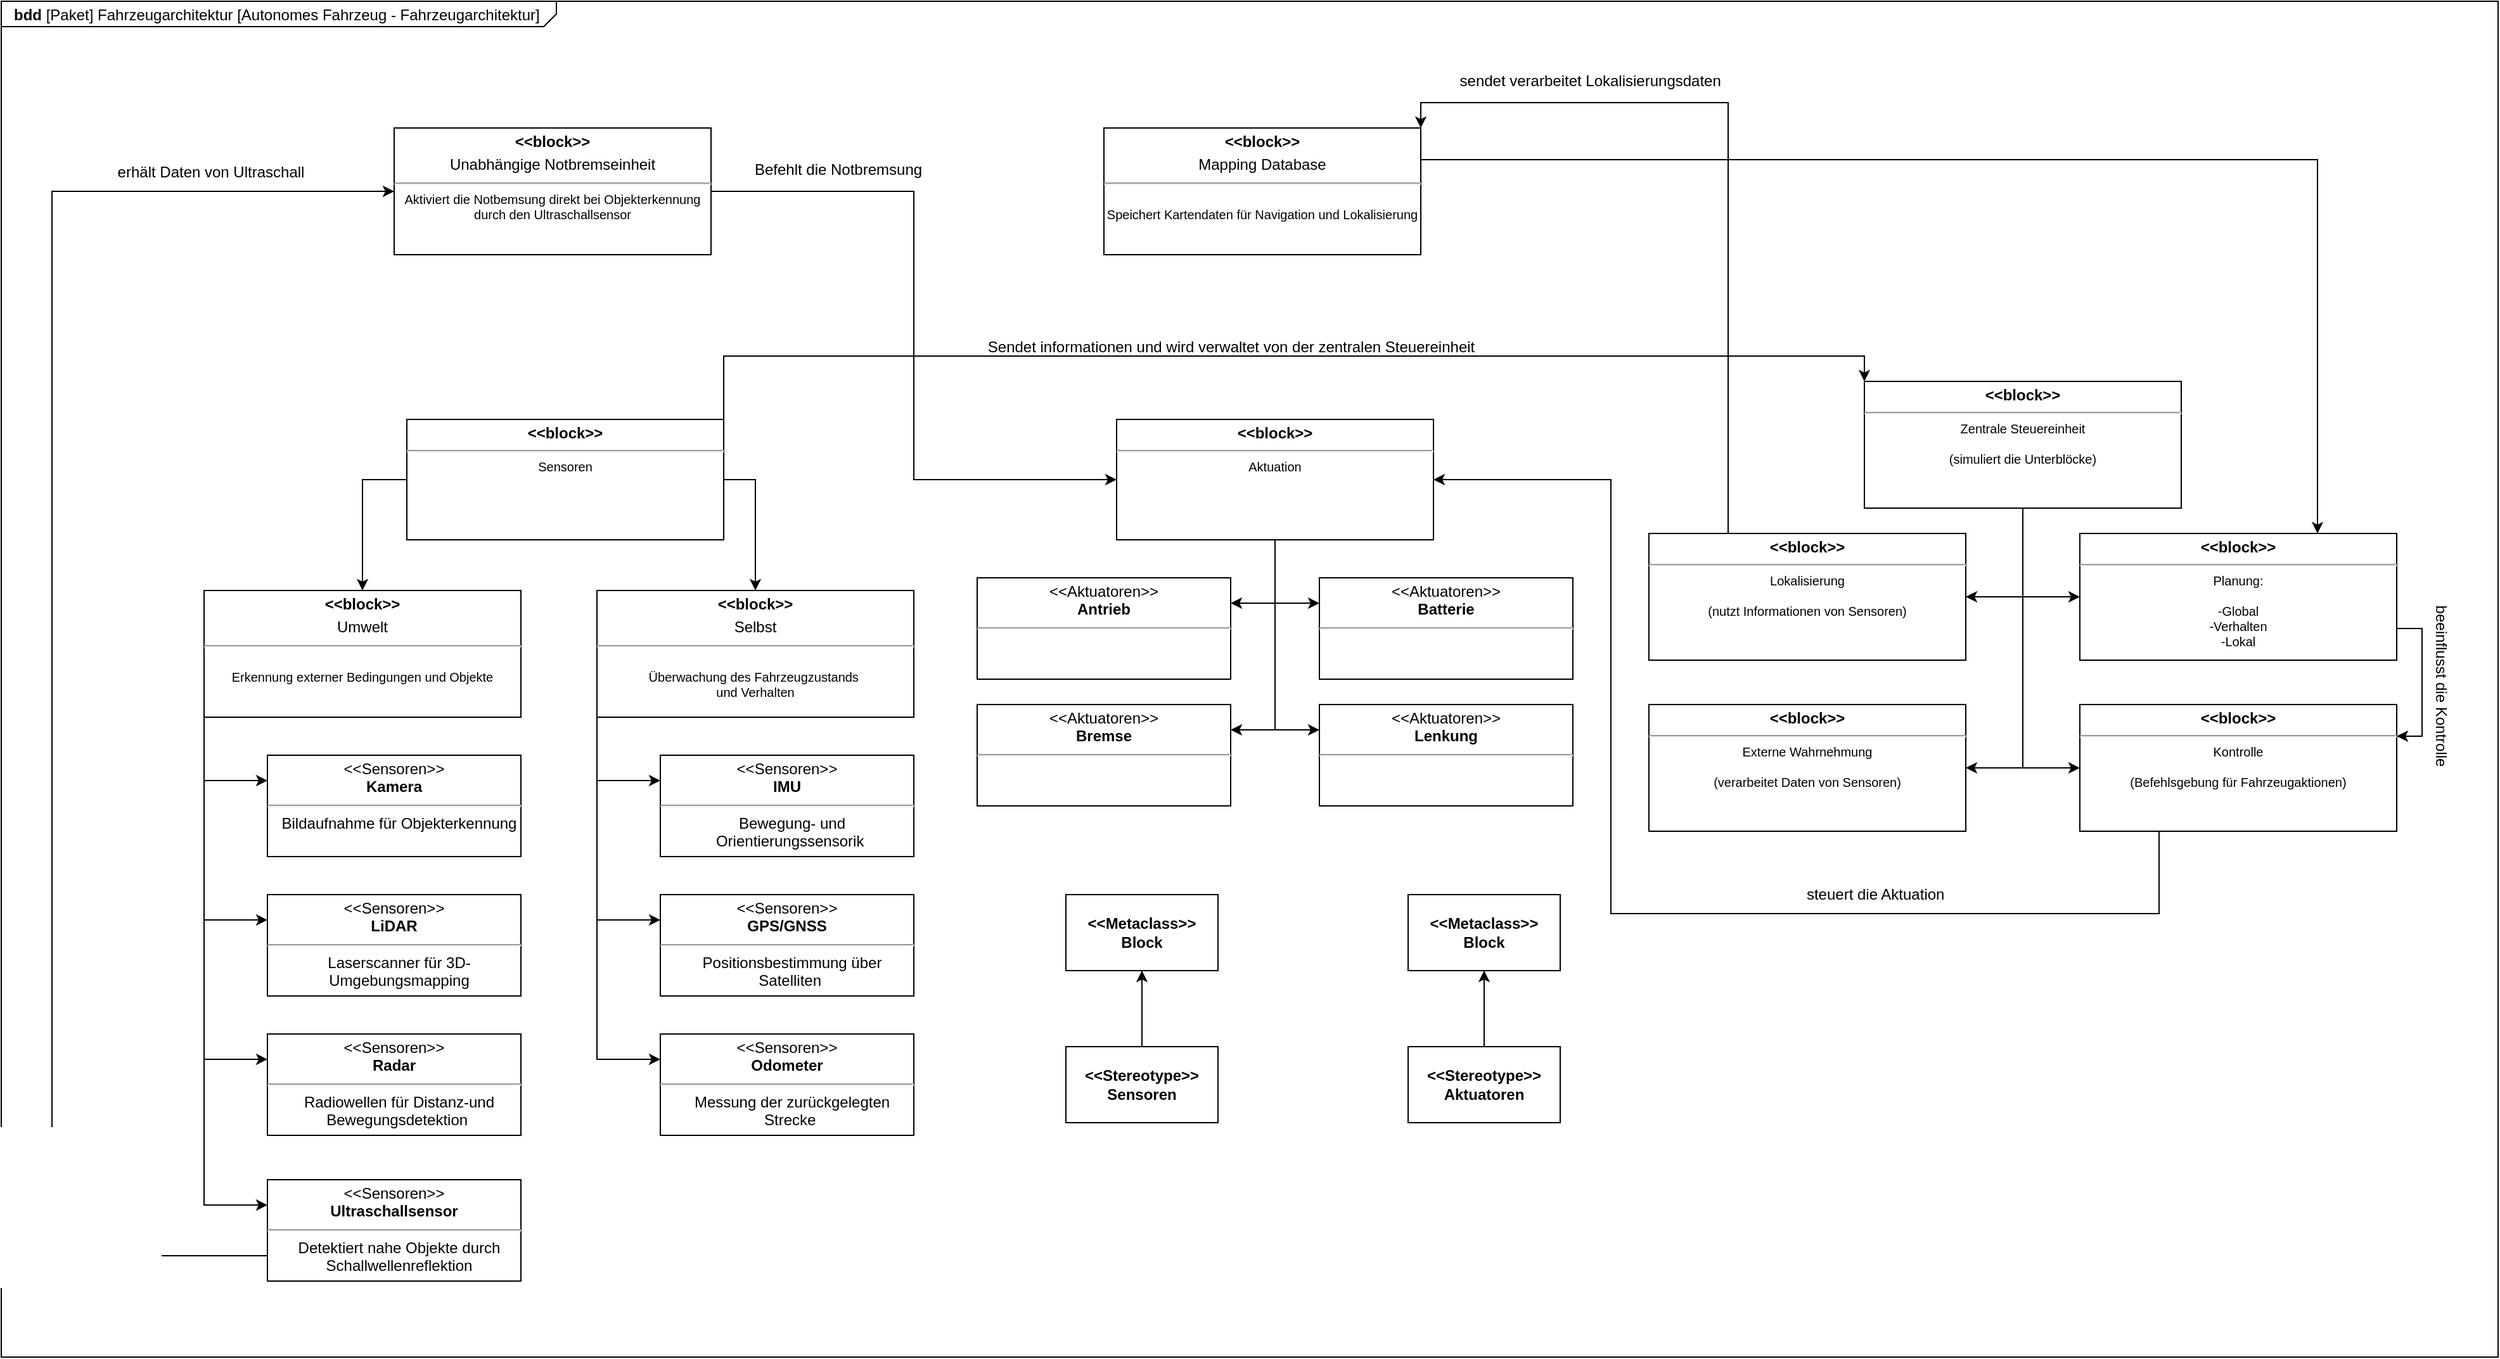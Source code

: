 <mxfile version="22.0.2" type="device">
  <diagram name="Seite-1" id="SFNpNc_GPeSLoSLg5a1m">
    <mxGraphModel dx="1348" dy="1782" grid="1" gridSize="10" guides="1" tooltips="1" connect="1" arrows="1" fold="1" page="1" pageScale="1" pageWidth="827" pageHeight="1169" math="0" shadow="0">
      <root>
        <mxCell id="0" />
        <mxCell id="1" parent="0" />
        <mxCell id="8gJjzuQxZDsccatCpBbz-8" value="&lt;p style=&quot;margin:0px;margin-top:4px;margin-left:10px;text-align:left;&quot;&gt;&lt;b&gt;bdd&lt;/b&gt;&amp;nbsp;[Paket] Fahrzeugarchitektur [Autonomes Fahrzeug - Fahrzeugarchitektur]&lt;/p&gt;" style="html=1;shape=mxgraph.sysml.package;labelX=438;align=left;spacingLeft=10;overflow=fill;recursiveResize=0;" parent="1" vertex="1">
          <mxGeometry x="-110" y="-470" width="1970" height="1070" as="geometry" />
        </mxCell>
        <mxCell id="rY-0M_vdPN1AG2mdfaWG-65" style="edgeStyle=orthogonalEdgeStyle;rounded=0;orthogonalLoop=1;jettySize=auto;html=1;exitX=1;exitY=0.5;exitDx=0;exitDy=0;" parent="1" source="rY-0M_vdPN1AG2mdfaWG-67" target="rY-0M_vdPN1AG2mdfaWG-71" edge="1">
          <mxGeometry relative="1" as="geometry" />
        </mxCell>
        <mxCell id="rY-0M_vdPN1AG2mdfaWG-66" style="edgeStyle=orthogonalEdgeStyle;rounded=0;orthogonalLoop=1;jettySize=auto;html=1;exitX=0;exitY=0.5;exitDx=0;exitDy=0;" parent="1" source="rY-0M_vdPN1AG2mdfaWG-67" target="rY-0M_vdPN1AG2mdfaWG-75" edge="1">
          <mxGeometry relative="1" as="geometry" />
        </mxCell>
        <mxCell id="rY-0M_vdPN1AG2mdfaWG-115" style="edgeStyle=orthogonalEdgeStyle;rounded=0;orthogonalLoop=1;jettySize=auto;html=1;exitX=1;exitY=0;exitDx=0;exitDy=0;entryX=0;entryY=0;entryDx=0;entryDy=0;" parent="1" source="rY-0M_vdPN1AG2mdfaWG-67" target="rY-0M_vdPN1AG2mdfaWG-107" edge="1">
          <mxGeometry relative="1" as="geometry" />
        </mxCell>
        <mxCell id="rY-0M_vdPN1AG2mdfaWG-67" value="&lt;p style=&quot;margin:0px;margin-top:4px;text-align:center;&quot;&gt;&lt;b style=&quot;border-color: var(--border-color);&quot;&gt;&amp;lt;&amp;lt;block&amp;gt;&amp;gt;&lt;/b&gt;&lt;br&gt;&lt;/p&gt;&lt;hr&gt;&lt;p style=&quot;font-size:10px;margin:0px;text-align:center;&quot;&gt;Sensoren&lt;/p&gt;" style="shape=rect;html=1;overflow=fill;whiteSpace=wrap;" parent="1" vertex="1">
          <mxGeometry x="210" y="-140" width="250" height="95" as="geometry" />
        </mxCell>
        <mxCell id="rY-0M_vdPN1AG2mdfaWG-68" style="edgeStyle=orthogonalEdgeStyle;rounded=0;orthogonalLoop=1;jettySize=auto;html=1;exitX=0;exitY=1;exitDx=0;exitDy=0;entryX=0;entryY=0.25;entryDx=0;entryDy=0;" parent="1" source="rY-0M_vdPN1AG2mdfaWG-71" target="rY-0M_vdPN1AG2mdfaWG-87" edge="1">
          <mxGeometry relative="1" as="geometry" />
        </mxCell>
        <mxCell id="rY-0M_vdPN1AG2mdfaWG-69" style="edgeStyle=orthogonalEdgeStyle;rounded=0;orthogonalLoop=1;jettySize=auto;html=1;exitX=0;exitY=1;exitDx=0;exitDy=0;entryX=0;entryY=0.25;entryDx=0;entryDy=0;" parent="1" source="rY-0M_vdPN1AG2mdfaWG-71" target="rY-0M_vdPN1AG2mdfaWG-88" edge="1">
          <mxGeometry relative="1" as="geometry" />
        </mxCell>
        <mxCell id="rY-0M_vdPN1AG2mdfaWG-70" style="edgeStyle=orthogonalEdgeStyle;rounded=0;orthogonalLoop=1;jettySize=auto;html=1;exitX=0;exitY=1;exitDx=0;exitDy=0;entryX=0;entryY=0.25;entryDx=0;entryDy=0;" parent="1" source="rY-0M_vdPN1AG2mdfaWG-71" target="rY-0M_vdPN1AG2mdfaWG-89" edge="1">
          <mxGeometry relative="1" as="geometry" />
        </mxCell>
        <mxCell id="rY-0M_vdPN1AG2mdfaWG-71" value="&lt;p style=&quot;margin:0px;margin-top:4px;text-align:center;&quot;&gt;&lt;b style=&quot;border-color: var(--border-color);&quot;&gt;&amp;lt;&amp;lt;block&amp;gt;&amp;gt;&lt;/b&gt;&lt;br&gt;&lt;/p&gt;&lt;p style=&quot;margin:0px;margin-top:4px;text-align:center;&quot;&gt;Selbst&lt;/p&gt;&lt;hr&gt;&lt;p style=&quot;font-size:10px;margin:0px;text-align:center;&quot;&gt;&lt;br&gt;&lt;/p&gt;&lt;p style=&quot;font-size:10px;margin:0px;text-align:center;&quot;&gt;Überwachung des Fahrzeugzustands&amp;nbsp;&lt;/p&gt;&lt;p style=&quot;font-size:10px;margin:0px;text-align:center;&quot;&gt;und Verhalten&lt;/p&gt;&lt;p style=&quot;font-size:10px;margin:0px;text-align:center;&quot;&gt;&lt;br&gt;&lt;/p&gt;" style="shape=rect;html=1;overflow=fill;whiteSpace=wrap;" parent="1" vertex="1">
          <mxGeometry x="360" y="-5" width="250" height="100" as="geometry" />
        </mxCell>
        <mxCell id="rY-0M_vdPN1AG2mdfaWG-72" style="edgeStyle=orthogonalEdgeStyle;rounded=0;orthogonalLoop=1;jettySize=auto;html=1;exitX=0;exitY=1;exitDx=0;exitDy=0;entryX=0;entryY=0.25;entryDx=0;entryDy=0;" parent="1" source="rY-0M_vdPN1AG2mdfaWG-75" target="rY-0M_vdPN1AG2mdfaWG-90" edge="1">
          <mxGeometry relative="1" as="geometry" />
        </mxCell>
        <mxCell id="rY-0M_vdPN1AG2mdfaWG-73" style="edgeStyle=orthogonalEdgeStyle;rounded=0;orthogonalLoop=1;jettySize=auto;html=1;exitX=0;exitY=1;exitDx=0;exitDy=0;entryX=0;entryY=0.25;entryDx=0;entryDy=0;" parent="1" source="rY-0M_vdPN1AG2mdfaWG-75" target="rY-0M_vdPN1AG2mdfaWG-91" edge="1">
          <mxGeometry relative="1" as="geometry" />
        </mxCell>
        <mxCell id="rY-0M_vdPN1AG2mdfaWG-74" style="edgeStyle=orthogonalEdgeStyle;rounded=0;orthogonalLoop=1;jettySize=auto;html=1;exitX=0;exitY=1;exitDx=0;exitDy=0;entryX=0;entryY=0.25;entryDx=0;entryDy=0;" parent="1" source="rY-0M_vdPN1AG2mdfaWG-75" target="rY-0M_vdPN1AG2mdfaWG-92" edge="1">
          <mxGeometry relative="1" as="geometry" />
        </mxCell>
        <mxCell id="8gJjzuQxZDsccatCpBbz-3" style="edgeStyle=orthogonalEdgeStyle;rounded=0;orthogonalLoop=1;jettySize=auto;html=1;exitX=0;exitY=1;exitDx=0;exitDy=0;entryX=0;entryY=0.25;entryDx=0;entryDy=0;" parent="1" source="rY-0M_vdPN1AG2mdfaWG-75" target="8gJjzuQxZDsccatCpBbz-2" edge="1">
          <mxGeometry relative="1" as="geometry" />
        </mxCell>
        <mxCell id="rY-0M_vdPN1AG2mdfaWG-75" value="&lt;p style=&quot;margin:0px;margin-top:4px;text-align:center;&quot;&gt;&lt;b style=&quot;border-color: var(--border-color);&quot;&gt;&amp;lt;&amp;lt;block&amp;gt;&amp;gt;&lt;/b&gt;&lt;br&gt;&lt;/p&gt;&lt;p style=&quot;margin:0px;margin-top:4px;text-align:center;&quot;&gt;Umwelt&lt;/p&gt;&lt;hr&gt;&lt;p style=&quot;font-size:10px;margin:0px;text-align:center;&quot;&gt;&lt;br&gt;&lt;/p&gt;&lt;p style=&quot;font-size:10px;margin:0px;text-align:center;&quot;&gt;Erkennung externer Bedingungen und Objekte&lt;/p&gt;" style="shape=rect;html=1;overflow=fill;whiteSpace=wrap;" parent="1" vertex="1">
          <mxGeometry x="50" y="-5" width="250" height="100" as="geometry" />
        </mxCell>
        <mxCell id="rY-0M_vdPN1AG2mdfaWG-77" style="edgeStyle=orthogonalEdgeStyle;rounded=0;orthogonalLoop=1;jettySize=auto;html=1;exitX=0.5;exitY=1;exitDx=0;exitDy=0;entryX=0;entryY=0.25;entryDx=0;entryDy=0;" parent="1" source="rY-0M_vdPN1AG2mdfaWG-81" target="rY-0M_vdPN1AG2mdfaWG-96" edge="1">
          <mxGeometry relative="1" as="geometry" />
        </mxCell>
        <mxCell id="rY-0M_vdPN1AG2mdfaWG-78" style="edgeStyle=orthogonalEdgeStyle;rounded=0;orthogonalLoop=1;jettySize=auto;html=1;exitX=0.5;exitY=1;exitDx=0;exitDy=0;entryX=0;entryY=0.25;entryDx=0;entryDy=0;" parent="1" source="rY-0M_vdPN1AG2mdfaWG-81" target="rY-0M_vdPN1AG2mdfaWG-94" edge="1">
          <mxGeometry relative="1" as="geometry" />
        </mxCell>
        <mxCell id="rY-0M_vdPN1AG2mdfaWG-79" style="edgeStyle=orthogonalEdgeStyle;rounded=0;orthogonalLoop=1;jettySize=auto;html=1;exitX=0.5;exitY=1;exitDx=0;exitDy=0;entryX=1;entryY=0.25;entryDx=0;entryDy=0;" parent="1" source="rY-0M_vdPN1AG2mdfaWG-81" target="rY-0M_vdPN1AG2mdfaWG-93" edge="1">
          <mxGeometry relative="1" as="geometry" />
        </mxCell>
        <mxCell id="rY-0M_vdPN1AG2mdfaWG-80" style="edgeStyle=orthogonalEdgeStyle;rounded=0;orthogonalLoop=1;jettySize=auto;html=1;exitX=0.5;exitY=1;exitDx=0;exitDy=0;entryX=1;entryY=0.25;entryDx=0;entryDy=0;" parent="1" source="rY-0M_vdPN1AG2mdfaWG-81" target="rY-0M_vdPN1AG2mdfaWG-95" edge="1">
          <mxGeometry relative="1" as="geometry" />
        </mxCell>
        <mxCell id="rY-0M_vdPN1AG2mdfaWG-81" value="&lt;p style=&quot;margin:0px;margin-top:4px;text-align:center;&quot;&gt;&lt;b style=&quot;border-color: var(--border-color);&quot;&gt;&amp;lt;&amp;lt;block&amp;gt;&amp;gt;&lt;/b&gt;&lt;br&gt;&lt;/p&gt;&lt;hr&gt;&lt;p style=&quot;font-size:10px;margin:0px;text-align:center;&quot;&gt;Aktuation&lt;/p&gt;" style="shape=rect;html=1;overflow=fill;whiteSpace=wrap;" parent="1" vertex="1">
          <mxGeometry x="770" y="-140" width="250" height="95" as="geometry" />
        </mxCell>
        <mxCell id="rY-0M_vdPN1AG2mdfaWG-119" style="edgeStyle=orthogonalEdgeStyle;rounded=0;orthogonalLoop=1;jettySize=auto;html=1;exitX=1;exitY=0.25;exitDx=0;exitDy=0;entryX=0.75;entryY=0;entryDx=0;entryDy=0;" parent="1" source="rY-0M_vdPN1AG2mdfaWG-86" target="rY-0M_vdPN1AG2mdfaWG-99" edge="1">
          <mxGeometry relative="1" as="geometry" />
        </mxCell>
        <mxCell id="rY-0M_vdPN1AG2mdfaWG-86" value="&lt;p style=&quot;margin:0px;margin-top:4px;text-align:center;&quot;&gt;&lt;b style=&quot;border-color: var(--border-color);&quot;&gt;&amp;lt;&amp;lt;block&amp;gt;&amp;gt;&lt;/b&gt;&lt;br&gt;&lt;/p&gt;&lt;p style=&quot;margin:0px;margin-top:4px;text-align:center;&quot;&gt;Mapping Database&lt;/p&gt;&lt;hr&gt;&lt;p style=&quot;font-size:10px;margin:0px;text-align:center;&quot;&gt;&lt;br&gt;&lt;/p&gt;&lt;p style=&quot;font-size:10px;margin:0px;text-align:center;&quot;&gt;Speichert Kartendaten für Navigation und Lokalisierung&lt;/p&gt;" style="shape=rect;html=1;overflow=fill;whiteSpace=wrap;" parent="1" vertex="1">
          <mxGeometry x="760" y="-370" width="250" height="100" as="geometry" />
        </mxCell>
        <mxCell id="rY-0M_vdPN1AG2mdfaWG-87" value="&lt;p style=&quot;margin:0px;margin-top:4px;text-align:center;&quot;&gt;&amp;lt;&amp;lt;Sensoren&amp;gt;&amp;gt;&lt;br&gt;&lt;b&gt;IMU&lt;/b&gt;&lt;/p&gt;&lt;hr&gt;&lt;p style=&quot;margin:0px;margin-left:8px;text-align:center;&quot;&gt;Bewegung- und Orientierungssensorik&amp;nbsp;&lt;/p&gt;" style="shape=rect;html=1;overflow=fill;whiteSpace=wrap;align=center;" parent="1" vertex="1">
          <mxGeometry x="410" y="125" width="200" height="80" as="geometry" />
        </mxCell>
        <mxCell id="rY-0M_vdPN1AG2mdfaWG-88" value="&lt;p style=&quot;margin:0px;margin-top:4px;text-align:center;&quot;&gt;&amp;lt;&amp;lt;Sensoren&amp;gt;&amp;gt;&lt;br&gt;&lt;b&gt;GPS/GNSS&lt;/b&gt;&lt;/p&gt;&lt;hr&gt;&lt;p style=&quot;margin:0px;margin-left:8px;text-align:center;&quot;&gt;Positionsbestimmung über Satelliten&amp;nbsp;&lt;/p&gt;" style="shape=rect;html=1;overflow=fill;whiteSpace=wrap;align=center;" parent="1" vertex="1">
          <mxGeometry x="410" y="235" width="200" height="80" as="geometry" />
        </mxCell>
        <mxCell id="rY-0M_vdPN1AG2mdfaWG-89" value="&lt;p style=&quot;margin:0px;margin-top:4px;text-align:center;&quot;&gt;&amp;lt;&amp;lt;Sensoren&amp;gt;&amp;gt;&lt;br&gt;&lt;b&gt;Odometer&lt;/b&gt;&lt;/p&gt;&lt;hr&gt;&lt;p style=&quot;margin:0px;margin-left:8px;text-align:center;&quot;&gt;Messung der zurückgelegten Strecke&amp;nbsp;&lt;/p&gt;" style="shape=rect;html=1;overflow=fill;whiteSpace=wrap;align=center;" parent="1" vertex="1">
          <mxGeometry x="410" y="345" width="200" height="80" as="geometry" />
        </mxCell>
        <mxCell id="rY-0M_vdPN1AG2mdfaWG-90" value="&lt;p style=&quot;margin:0px;margin-top:4px;text-align:center;&quot;&gt;&amp;lt;&amp;lt;Sensoren&amp;gt;&amp;gt;&lt;br&gt;&lt;b&gt;Radar&lt;/b&gt;&lt;/p&gt;&lt;hr&gt;&lt;p style=&quot;margin:0px;margin-left:8px;text-align:center;&quot;&gt;Radiowellen für Distanz-und Bewegungsdetektion&amp;nbsp;&lt;/p&gt;" style="shape=rect;html=1;overflow=fill;whiteSpace=wrap;align=center;" parent="1" vertex="1">
          <mxGeometry x="100" y="345" width="200" height="80" as="geometry" />
        </mxCell>
        <mxCell id="rY-0M_vdPN1AG2mdfaWG-91" value="&lt;p style=&quot;margin:0px;margin-top:4px;text-align:center;&quot;&gt;&amp;lt;&amp;lt;Sensoren&amp;gt;&amp;gt;&lt;br&gt;&lt;b&gt;LiDAR&lt;/b&gt;&lt;/p&gt;&lt;hr&gt;&lt;p style=&quot;margin:0px;margin-left:8px;text-align:center;&quot;&gt;Laserscanner für 3D-Umgebungsmapping&lt;/p&gt;" style="shape=rect;html=1;overflow=fill;whiteSpace=wrap;align=center;" parent="1" vertex="1">
          <mxGeometry x="100" y="235" width="200" height="80" as="geometry" />
        </mxCell>
        <mxCell id="rY-0M_vdPN1AG2mdfaWG-92" value="&lt;p style=&quot;margin:0px;margin-top:4px;text-align:center;&quot;&gt;&amp;lt;&amp;lt;Sensoren&amp;gt;&amp;gt;&lt;br&gt;&lt;b&gt;Kamera&lt;/b&gt;&lt;/p&gt;&lt;hr&gt;&lt;p style=&quot;margin:0px;margin-left:8px;text-align:center;&quot;&gt;Bildaufnahme für Objekterkennung&lt;/p&gt;&lt;p style=&quot;margin:0px;margin-left:8px;text-align:left;&quot;&gt;&lt;br&gt;&lt;/p&gt;" style="shape=rect;html=1;overflow=fill;whiteSpace=wrap;align=center;" parent="1" vertex="1">
          <mxGeometry x="100" y="125" width="200" height="80" as="geometry" />
        </mxCell>
        <mxCell id="rY-0M_vdPN1AG2mdfaWG-93" value="&lt;p style=&quot;margin:0px;margin-top:4px;text-align:center;&quot;&gt;&amp;lt;&amp;lt;Aktuatoren&amp;gt;&amp;gt;&lt;br&gt;&lt;b&gt;Antrieb&lt;/b&gt;&lt;/p&gt;&lt;hr&gt;&lt;p style=&quot;margin:0px;margin-left:8px;text-align:center;&quot;&gt;&lt;br&gt;&lt;/p&gt;" style="shape=rect;html=1;overflow=fill;whiteSpace=wrap;align=center;" parent="1" vertex="1">
          <mxGeometry x="660" y="-15" width="200" height="80" as="geometry" />
        </mxCell>
        <mxCell id="rY-0M_vdPN1AG2mdfaWG-94" value="&lt;p style=&quot;margin:0px;margin-top:4px;text-align:center;&quot;&gt;&amp;lt;&amp;lt;Aktuatoren&amp;gt;&amp;gt;&lt;br&gt;&lt;b&gt;Batterie&lt;/b&gt;&lt;/p&gt;&lt;hr&gt;&lt;p style=&quot;margin:0px;margin-left:8px;text-align:center;&quot;&gt;&lt;br&gt;&lt;/p&gt;" style="shape=rect;html=1;overflow=fill;whiteSpace=wrap;align=center;" parent="1" vertex="1">
          <mxGeometry x="930" y="-15" width="200" height="80" as="geometry" />
        </mxCell>
        <mxCell id="rY-0M_vdPN1AG2mdfaWG-95" value="&lt;p style=&quot;margin:0px;margin-top:4px;text-align:center;&quot;&gt;&amp;lt;&amp;lt;Aktuatoren&amp;gt;&amp;gt;&lt;br&gt;&lt;b&gt;Bremse&lt;/b&gt;&lt;/p&gt;&lt;hr&gt;&lt;p style=&quot;margin:0px;margin-left:8px;text-align:center;&quot;&gt;&lt;br&gt;&lt;/p&gt;" style="shape=rect;html=1;overflow=fill;whiteSpace=wrap;align=center;" parent="1" vertex="1">
          <mxGeometry x="660" y="85" width="200" height="80" as="geometry" />
        </mxCell>
        <mxCell id="rY-0M_vdPN1AG2mdfaWG-96" value="&lt;p style=&quot;margin:0px;margin-top:4px;text-align:center;&quot;&gt;&amp;lt;&amp;lt;Aktuatoren&amp;gt;&amp;gt;&lt;br&gt;&lt;b&gt;Lenkung&lt;/b&gt;&lt;/p&gt;&lt;hr&gt;&lt;p style=&quot;margin:0px;margin-left:8px;text-align:center;&quot;&gt;&lt;br&gt;&lt;/p&gt;" style="shape=rect;html=1;overflow=fill;whiteSpace=wrap;align=center;" parent="1" vertex="1">
          <mxGeometry x="930" y="85" width="200" height="80" as="geometry" />
        </mxCell>
        <mxCell id="JTz56TX5UtIVMw5fveho-1" style="edgeStyle=orthogonalEdgeStyle;rounded=0;orthogonalLoop=1;jettySize=auto;html=1;exitX=0.25;exitY=1;exitDx=0;exitDy=0;entryX=1;entryY=0.5;entryDx=0;entryDy=0;" parent="1" source="rY-0M_vdPN1AG2mdfaWG-98" target="rY-0M_vdPN1AG2mdfaWG-81" edge="1">
          <mxGeometry relative="1" as="geometry">
            <Array as="points">
              <mxPoint x="1592" y="250" />
              <mxPoint x="1160" y="250" />
              <mxPoint x="1160" y="-92" />
            </Array>
          </mxGeometry>
        </mxCell>
        <mxCell id="rY-0M_vdPN1AG2mdfaWG-98" value="&lt;p style=&quot;margin:0px;margin-top:4px;text-align:center;&quot;&gt;&lt;b style=&quot;border-color: var(--border-color);&quot;&gt;&amp;lt;&amp;lt;block&amp;gt;&amp;gt;&lt;/b&gt;&lt;br&gt;&lt;/p&gt;&lt;hr&gt;&lt;p style=&quot;font-size:10px;margin:0px;text-align:center;&quot;&gt;Kontrolle&lt;/p&gt;&lt;p style=&quot;font-size:10px;margin:0px;text-align:center;&quot;&gt;&lt;br&gt;&lt;/p&gt;&lt;p style=&quot;font-size:10px;margin:0px;text-align:center;&quot;&gt;(Befehlsgebung für Fahrzeugaktionen)&lt;br&gt;&lt;/p&gt;" style="shape=rect;html=1;overflow=fill;whiteSpace=wrap;" parent="1" vertex="1">
          <mxGeometry x="1530" y="85" width="250" height="100" as="geometry" />
        </mxCell>
        <mxCell id="rY-0M_vdPN1AG2mdfaWG-120" style="edgeStyle=orthogonalEdgeStyle;rounded=0;orthogonalLoop=1;jettySize=auto;html=1;exitX=1;exitY=0.75;exitDx=0;exitDy=0;entryX=1;entryY=0.25;entryDx=0;entryDy=0;" parent="1" source="rY-0M_vdPN1AG2mdfaWG-99" target="rY-0M_vdPN1AG2mdfaWG-98" edge="1">
          <mxGeometry relative="1" as="geometry" />
        </mxCell>
        <mxCell id="rY-0M_vdPN1AG2mdfaWG-99" value="&lt;p style=&quot;margin:0px;margin-top:4px;text-align:center;&quot;&gt;&lt;b style=&quot;border-color: var(--border-color);&quot;&gt;&amp;lt;&amp;lt;block&amp;gt;&amp;gt;&lt;/b&gt;&lt;br&gt;&lt;/p&gt;&lt;hr&gt;&lt;p style=&quot;font-size:10px;margin:0px;text-align:center;&quot;&gt;Planung:&lt;/p&gt;&lt;p style=&quot;font-size:10px;margin:0px;text-align:center;&quot;&gt;&lt;br&gt;&lt;/p&gt;&lt;p style=&quot;font-size:10px;margin:0px;text-align:center;&quot;&gt;-Global&lt;/p&gt;&lt;p style=&quot;font-size:10px;margin:0px;text-align:center;&quot;&gt;-Verhalten&lt;/p&gt;&lt;p style=&quot;font-size:10px;margin:0px;text-align:center;&quot;&gt;-Lokal&lt;/p&gt;" style="shape=rect;html=1;overflow=fill;whiteSpace=wrap;" parent="1" vertex="1">
          <mxGeometry x="1530" y="-50" width="250" height="100" as="geometry" />
        </mxCell>
        <mxCell id="rY-0M_vdPN1AG2mdfaWG-117" style="edgeStyle=orthogonalEdgeStyle;rounded=0;orthogonalLoop=1;jettySize=auto;html=1;exitX=0.25;exitY=0;exitDx=0;exitDy=0;entryX=1;entryY=0;entryDx=0;entryDy=0;" parent="1" source="rY-0M_vdPN1AG2mdfaWG-101" target="rY-0M_vdPN1AG2mdfaWG-86" edge="1">
          <mxGeometry relative="1" as="geometry" />
        </mxCell>
        <mxCell id="rY-0M_vdPN1AG2mdfaWG-101" value="&lt;p style=&quot;margin:0px;margin-top:4px;text-align:center;&quot;&gt;&lt;b style=&quot;border-color: var(--border-color);&quot;&gt;&amp;lt;&amp;lt;block&amp;gt;&amp;gt;&lt;/b&gt;&lt;br&gt;&lt;/p&gt;&lt;hr&gt;&lt;p style=&quot;font-size:10px;margin:0px;text-align:center;&quot;&gt;Lokalisierung&lt;/p&gt;&lt;p style=&quot;font-size:10px;margin:0px;text-align:center;&quot;&gt;&lt;br&gt;&lt;/p&gt;&lt;p style=&quot;font-size:10px;margin:0px;text-align:center;&quot;&gt;(nutzt Informationen von Sensoren)&lt;/p&gt;" style="shape=rect;html=1;overflow=fill;whiteSpace=wrap;" parent="1" vertex="1">
          <mxGeometry x="1190" y="-50" width="250" height="100" as="geometry" />
        </mxCell>
        <mxCell id="rY-0M_vdPN1AG2mdfaWG-102" style="edgeStyle=orthogonalEdgeStyle;rounded=0;orthogonalLoop=1;jettySize=auto;html=1;exitX=0.5;exitY=1;exitDx=0;exitDy=0;entryX=0;entryY=0.5;entryDx=0;entryDy=0;" parent="1" source="rY-0M_vdPN1AG2mdfaWG-107" target="rY-0M_vdPN1AG2mdfaWG-98" edge="1">
          <mxGeometry relative="1" as="geometry" />
        </mxCell>
        <mxCell id="rY-0M_vdPN1AG2mdfaWG-104" style="edgeStyle=orthogonalEdgeStyle;rounded=0;orthogonalLoop=1;jettySize=auto;html=1;exitX=0.5;exitY=1;exitDx=0;exitDy=0;entryX=0;entryY=0.5;entryDx=0;entryDy=0;" parent="1" source="rY-0M_vdPN1AG2mdfaWG-107" target="rY-0M_vdPN1AG2mdfaWG-99" edge="1">
          <mxGeometry relative="1" as="geometry" />
        </mxCell>
        <mxCell id="rY-0M_vdPN1AG2mdfaWG-105" style="edgeStyle=orthogonalEdgeStyle;rounded=0;orthogonalLoop=1;jettySize=auto;html=1;exitX=0.5;exitY=1;exitDx=0;exitDy=0;entryX=1;entryY=0.5;entryDx=0;entryDy=0;" parent="1" source="rY-0M_vdPN1AG2mdfaWG-107" target="rY-0M_vdPN1AG2mdfaWG-101" edge="1">
          <mxGeometry relative="1" as="geometry" />
        </mxCell>
        <mxCell id="rY-0M_vdPN1AG2mdfaWG-124" style="edgeStyle=orthogonalEdgeStyle;rounded=0;orthogonalLoop=1;jettySize=auto;html=1;exitX=0.5;exitY=1;exitDx=0;exitDy=0;entryX=1;entryY=0.5;entryDx=0;entryDy=0;" parent="1" source="rY-0M_vdPN1AG2mdfaWG-107" target="rY-0M_vdPN1AG2mdfaWG-108" edge="1">
          <mxGeometry relative="1" as="geometry" />
        </mxCell>
        <mxCell id="rY-0M_vdPN1AG2mdfaWG-107" value="&lt;p style=&quot;margin:0px;margin-top:4px;text-align:center;&quot;&gt;&lt;b style=&quot;border-color: var(--border-color);&quot;&gt;&amp;lt;&amp;lt;block&amp;gt;&amp;gt;&lt;/b&gt;&lt;br&gt;&lt;/p&gt;&lt;hr&gt;&lt;p style=&quot;font-size:10px;margin:0px;text-align:center;&quot;&gt;Zentrale Steuereinheit&lt;/p&gt;&lt;p style=&quot;font-size:10px;margin:0px;text-align:center;&quot;&gt;&lt;br&gt;&lt;/p&gt;&lt;p style=&quot;font-size:10px;margin:0px;text-align:center;&quot;&gt;(simuliert die Unterblöcke)&lt;/p&gt;" style="shape=rect;html=1;overflow=fill;whiteSpace=wrap;" parent="1" vertex="1">
          <mxGeometry x="1360" y="-170" width="250" height="100" as="geometry" />
        </mxCell>
        <mxCell id="rY-0M_vdPN1AG2mdfaWG-108" value="&lt;p style=&quot;margin:0px;margin-top:4px;text-align:center;&quot;&gt;&lt;b style=&quot;border-color: var(--border-color);&quot;&gt;&amp;lt;&amp;lt;block&amp;gt;&amp;gt;&lt;/b&gt;&lt;br&gt;&lt;/p&gt;&lt;hr&gt;&lt;p style=&quot;font-size:10px;margin:0px;text-align:center;&quot;&gt;Externe Wahrnehmung&lt;/p&gt;&lt;p style=&quot;font-size:10px;margin:0px;text-align:center;&quot;&gt;&lt;br&gt;&lt;/p&gt;&lt;p style=&quot;font-size:10px;margin:0px;text-align:center;&quot;&gt;(verarbeitet Daten von Sensoren)&lt;/p&gt;" style="shape=rect;html=1;overflow=fill;whiteSpace=wrap;" parent="1" vertex="1">
          <mxGeometry x="1190" y="85" width="250" height="100" as="geometry" />
        </mxCell>
        <mxCell id="rY-0M_vdPN1AG2mdfaWG-114" value="Sendet informationen und wird verwaltet von der zentralen Steuereinheit" style="text;html=1;align=center;verticalAlign=middle;resizable=0;points=[];autosize=1;strokeColor=none;fillColor=none;" parent="1" vertex="1">
          <mxGeometry x="655" y="-212" width="410" height="30" as="geometry" />
        </mxCell>
        <mxCell id="rY-0M_vdPN1AG2mdfaWG-118" value="sendet verarbeitet Lokalisierungsdaten&amp;nbsp;&lt;br&gt;" style="text;html=1;align=center;verticalAlign=middle;resizable=0;points=[];autosize=1;strokeColor=none;fillColor=none;" parent="1" vertex="1">
          <mxGeometry x="1030" y="-422" width="230" height="30" as="geometry" />
        </mxCell>
        <mxCell id="rY-0M_vdPN1AG2mdfaWG-121" value="beeinflusst die Kontrolle" style="text;html=1;align=center;verticalAlign=middle;resizable=0;points=[];autosize=1;strokeColor=none;fillColor=none;rotation=90;" parent="1" vertex="1">
          <mxGeometry x="1740" y="55" width="150" height="30" as="geometry" />
        </mxCell>
        <mxCell id="rY-0M_vdPN1AG2mdfaWG-123" value="steuert die Aktuation&amp;nbsp;&lt;br&gt;" style="text;html=1;align=center;verticalAlign=middle;resizable=0;points=[];autosize=1;strokeColor=none;fillColor=none;" parent="1" vertex="1">
          <mxGeometry x="1300" y="220" width="140" height="30" as="geometry" />
        </mxCell>
        <mxCell id="8gJjzuQxZDsccatCpBbz-5" style="edgeStyle=orthogonalEdgeStyle;rounded=0;orthogonalLoop=1;jettySize=auto;html=1;exitX=1;exitY=0.5;exitDx=0;exitDy=0;entryX=0;entryY=0.5;entryDx=0;entryDy=0;" parent="1" source="8gJjzuQxZDsccatCpBbz-1" target="rY-0M_vdPN1AG2mdfaWG-81" edge="1">
          <mxGeometry relative="1" as="geometry" />
        </mxCell>
        <mxCell id="8gJjzuQxZDsccatCpBbz-1" value="&lt;p style=&quot;margin:0px;margin-top:4px;text-align:center;&quot;&gt;&lt;b&gt;&amp;lt;&amp;lt;block&amp;gt;&amp;gt;&lt;/b&gt;&lt;/p&gt;&lt;p style=&quot;margin:0px;margin-top:4px;text-align:center;&quot;&gt;Unabhängige Notbremseinheit&lt;br&gt;&lt;/p&gt;&lt;hr&gt;&lt;p style=&quot;font-size:10px;margin:0px;text-align:center;&quot;&gt;Aktiviert die Notbemsung direkt bei Objekterkennung durch den Ultraschallsensor&lt;/p&gt;" style="shape=rect;html=1;overflow=fill;whiteSpace=wrap;" parent="1" vertex="1">
          <mxGeometry x="200" y="-370" width="250" height="100" as="geometry" />
        </mxCell>
        <mxCell id="8gJjzuQxZDsccatCpBbz-4" style="edgeStyle=orthogonalEdgeStyle;rounded=0;orthogonalLoop=1;jettySize=auto;html=1;exitX=0;exitY=0.75;exitDx=0;exitDy=0;entryX=0;entryY=0.5;entryDx=0;entryDy=0;" parent="1" source="8gJjzuQxZDsccatCpBbz-2" target="8gJjzuQxZDsccatCpBbz-1" edge="1">
          <mxGeometry relative="1" as="geometry">
            <Array as="points">
              <mxPoint x="-70" y="520" />
              <mxPoint x="-70" y="-320" />
            </Array>
          </mxGeometry>
        </mxCell>
        <mxCell id="8gJjzuQxZDsccatCpBbz-2" value="&lt;p style=&quot;margin:0px;margin-top:4px;text-align:center;&quot;&gt;&amp;lt;&amp;lt;Sensoren&amp;gt;&amp;gt;&lt;br&gt;&lt;b&gt;Ultraschallsensor&lt;/b&gt;&lt;/p&gt;&lt;hr&gt;&lt;p style=&quot;margin:0px;margin-left:8px;text-align:center;&quot;&gt;Detektiert nahe Objekte durch Schallwellenreflektion&lt;/p&gt;" style="shape=rect;html=1;overflow=fill;whiteSpace=wrap;align=center;" parent="1" vertex="1">
          <mxGeometry x="100" y="460" width="200" height="80" as="geometry" />
        </mxCell>
        <mxCell id="8gJjzuQxZDsccatCpBbz-6" value="erhält Daten von Ultraschall" style="text;html=1;align=center;verticalAlign=middle;resizable=0;points=[];autosize=1;strokeColor=none;fillColor=none;" parent="1" vertex="1">
          <mxGeometry x="-30" y="-350" width="170" height="30" as="geometry" />
        </mxCell>
        <mxCell id="8gJjzuQxZDsccatCpBbz-7" value="Befehlt die Notbremsung" style="text;html=1;align=center;verticalAlign=middle;resizable=0;points=[];autosize=1;strokeColor=none;fillColor=none;" parent="1" vertex="1">
          <mxGeometry x="470" y="-352" width="160" height="30" as="geometry" />
        </mxCell>
        <mxCell id="63vM2cOarJ364BNJl-5r-1" value="&amp;lt;&amp;lt;Metaclass&amp;gt;&amp;gt;&lt;br&gt;Block" style="shape=rect;fontStyle=1;html=1;whiteSpace=wrap;align=center;" parent="1" vertex="1">
          <mxGeometry x="730" y="235" width="120" height="60" as="geometry" />
        </mxCell>
        <mxCell id="63vM2cOarJ364BNJl-5r-7" style="edgeStyle=orthogonalEdgeStyle;rounded=0;orthogonalLoop=1;jettySize=auto;html=1;entryX=0.5;entryY=1;entryDx=0;entryDy=0;" parent="1" source="63vM2cOarJ364BNJl-5r-2" target="63vM2cOarJ364BNJl-5r-1" edge="1">
          <mxGeometry relative="1" as="geometry" />
        </mxCell>
        <mxCell id="63vM2cOarJ364BNJl-5r-2" value="&amp;lt;&amp;lt;Stereotype&amp;gt;&amp;gt;&lt;br&gt;Sensoren" style="shape=rect;fontStyle=1;html=1;whiteSpace=wrap;align=center;" parent="1" vertex="1">
          <mxGeometry x="730" y="355" width="120" height="60" as="geometry" />
        </mxCell>
        <mxCell id="63vM2cOarJ364BNJl-5r-3" value="" style="endArrow=none;html=1;edgeStyle=none;labelBackgroundColor=none;align=left;fontStyle=1;fontSize=10;rounded=0;" parent="1" source="63vM2cOarJ364BNJl-5r-2" target="63vM2cOarJ364BNJl-5r-1" edge="1">
          <mxGeometry relative="1" as="geometry" />
        </mxCell>
        <mxCell id="63vM2cOarJ364BNJl-5r-4" value="&amp;lt;&amp;lt;Metaclass&amp;gt;&amp;gt;&lt;br&gt;Block" style="shape=rect;fontStyle=1;html=1;whiteSpace=wrap;align=center;" parent="1" vertex="1">
          <mxGeometry x="1000" y="235" width="120" height="60" as="geometry" />
        </mxCell>
        <mxCell id="63vM2cOarJ364BNJl-5r-8" style="edgeStyle=orthogonalEdgeStyle;rounded=0;orthogonalLoop=1;jettySize=auto;html=1;entryX=0.5;entryY=1;entryDx=0;entryDy=0;" parent="1" source="63vM2cOarJ364BNJl-5r-5" target="63vM2cOarJ364BNJl-5r-4" edge="1">
          <mxGeometry relative="1" as="geometry" />
        </mxCell>
        <mxCell id="63vM2cOarJ364BNJl-5r-5" value="&amp;lt;&amp;lt;Stereotype&amp;gt;&amp;gt;&lt;br&gt;Aktuatoren" style="shape=rect;fontStyle=1;html=1;whiteSpace=wrap;align=center;" parent="1" vertex="1">
          <mxGeometry x="1000" y="355" width="120" height="60" as="geometry" />
        </mxCell>
        <mxCell id="63vM2cOarJ364BNJl-5r-6" value="" style="endArrow=none;html=1;edgeStyle=none;labelBackgroundColor=none;align=left;fontStyle=1;fontSize=10;rounded=0;" parent="1" source="63vM2cOarJ364BNJl-5r-5" target="63vM2cOarJ364BNJl-5r-4" edge="1">
          <mxGeometry relative="1" as="geometry" />
        </mxCell>
      </root>
    </mxGraphModel>
  </diagram>
</mxfile>
